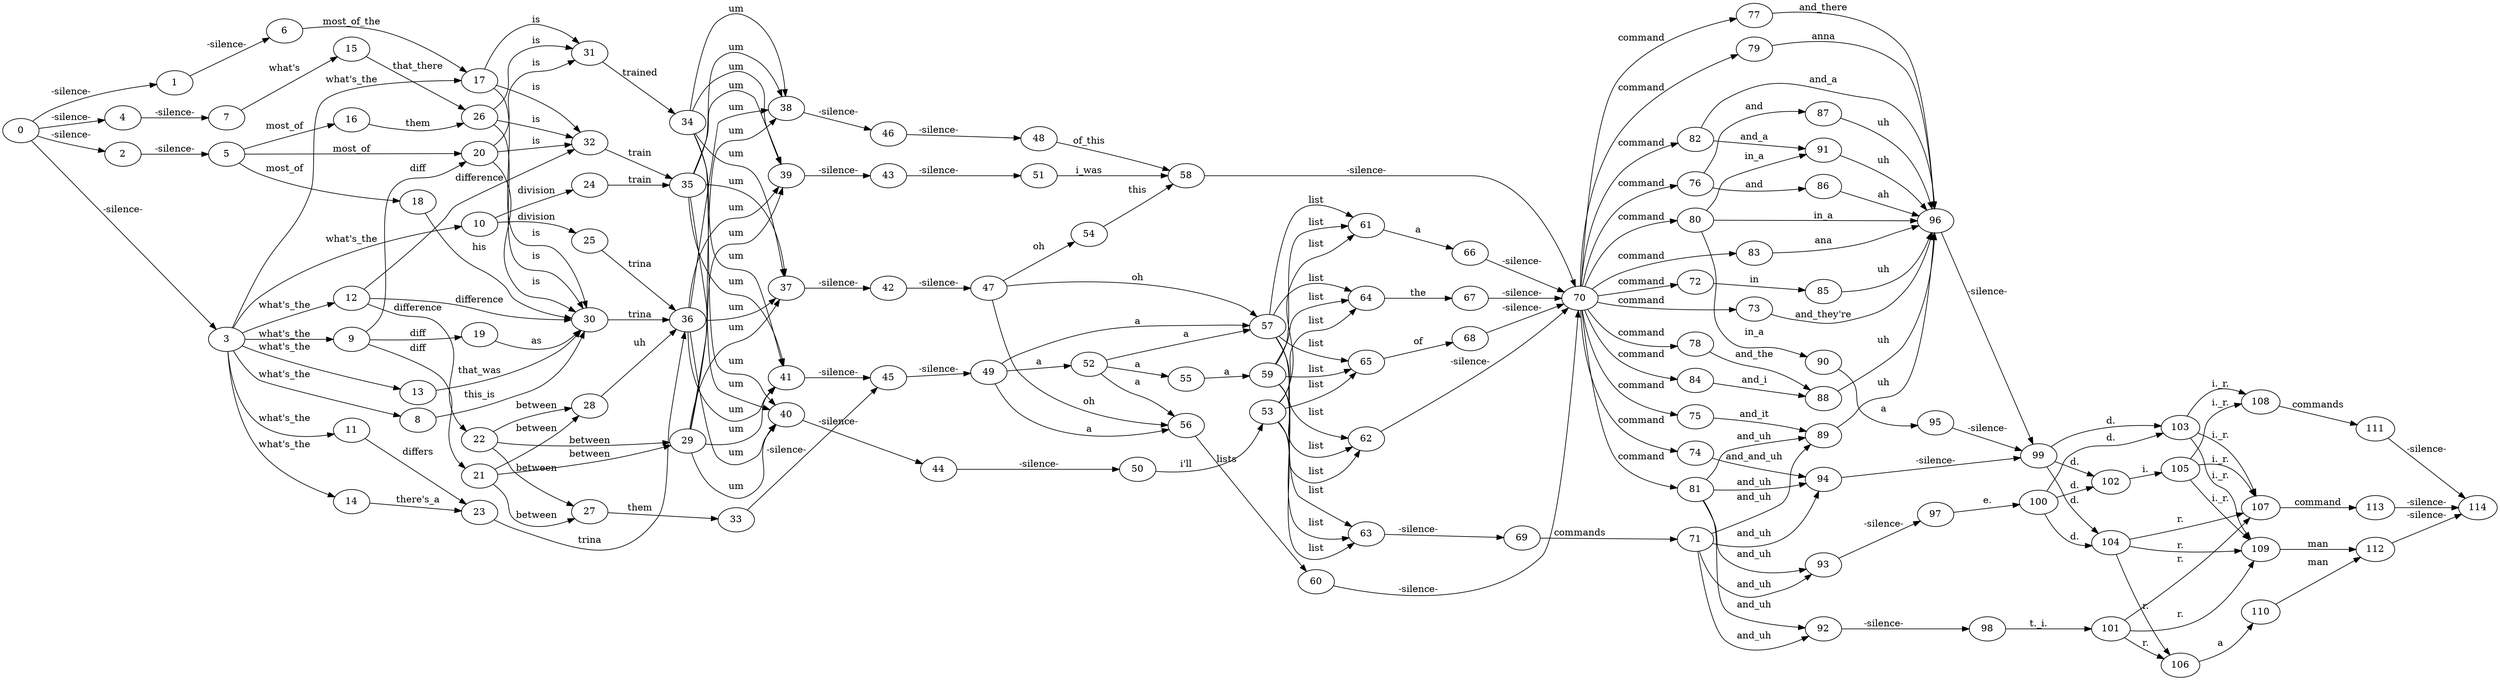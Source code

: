 digraph g {
    rankdir="LR"
0 -> 1  [label = "-silence-"]
0 -> 2  [label = "-silence-"]
0 -> 3  [label = "-silence-"]
0 -> 4  [label = "-silence-"]
1 -> 6  [label = "-silence-"]
2 -> 5  [label = "-silence-"]
3 -> 8  [label = "what's_the"]
3 -> 9  [label = "what's_the"]
3 -> 10  [label = "what's_the"]
3 -> 11  [label = "what's_the"]
3 -> 12  [label = "what's_the"]
3 -> 13  [label = "what's_the"]
3 -> 14  [label = "what's_the"]
3 -> 17  [label = "what's_the"]
4 -> 7  [label = "-silence-"]
5 -> 16  [label = "most_of"]
5 -> 18  [label = "most_of"]
5 -> 20  [label = "most_of"]
6 -> 17  [label = "most_of_the"]
7 -> 15  [label = "what's"]
8 -> 30  [label = "this_is"]
9 -> 19  [label = "diff"]
9 -> 20  [label = "diff"]
9 -> 21  [label = "diff"]
10 -> 24  [label = "division"]
10 -> 25  [label = "division"]
11 -> 23  [label = "differs"]
12 -> 22  [label = "difference"]
12 -> 30  [label = "difference"]
12 -> 32  [label = "difference"]
13 -> 30  [label = "that_was"]
14 -> 23  [label = "there's_a"]
15 -> 26  [label = "that_there"]
16 -> 26  [label = "them"]
17 -> 30  [label = "is"]
17 -> 31  [label = "is"]
17 -> 32  [label = "is"]
18 -> 30  [label = "his"]
19 -> 30  [label = "as"]
20 -> 30  [label = "is"]
20 -> 31  [label = "is"]
20 -> 32  [label = "is"]
21 -> 27  [label = "between"]
21 -> 28  [label = "between"]
21 -> 29  [label = "between"]
22 -> 27  [label = "between"]
22 -> 28  [label = "between"]
22 -> 29  [label = "between"]
23 -> 36  [label = "trina"]
24 -> 35  [label = "train"]
25 -> 36  [label = "trina"]
26 -> 30  [label = "is"]
26 -> 31  [label = "is"]
26 -> 32  [label = "is"]
27 -> 33  [label = "them"]
28 -> 36  [label = "uh"]
29 -> 37  [label = "um"]
29 -> 38  [label = "um"]
29 -> 39  [label = "um"]
29 -> 40  [label = "um"]
29 -> 41  [label = "um"]
30 -> 36  [label = "trina"]
31 -> 34  [label = "trained"]
32 -> 35  [label = "train"]
33 -> 45  [label = "-silence-"]
34 -> 37  [label = "um"]
34 -> 38  [label = "um"]
34 -> 39  [label = "um"]
34 -> 40  [label = "um"]
34 -> 41  [label = "um"]
35 -> 37  [label = "um"]
35 -> 38  [label = "um"]
35 -> 39  [label = "um"]
35 -> 40  [label = "um"]
35 -> 41  [label = "um"]
36 -> 37  [label = "um"]
36 -> 38  [label = "um"]
36 -> 39  [label = "um"]
36 -> 40  [label = "um"]
36 -> 41  [label = "um"]
37 -> 42  [label = "-silence-"]
38 -> 46  [label = "-silence-"]
39 -> 43  [label = "-silence-"]
40 -> 44  [label = "-silence-"]
41 -> 45  [label = "-silence-"]
42 -> 47  [label = "-silence-"]
43 -> 51  [label = "-silence-"]
44 -> 50  [label = "-silence-"]
45 -> 49  [label = "-silence-"]
46 -> 48  [label = "-silence-"]
47 -> 54  [label = "oh"]
47 -> 56  [label = "oh"]
47 -> 57  [label = "oh"]
48 -> 58  [label = "of_this"]
49 -> 52  [label = "a"]
49 -> 56  [label = "a"]
49 -> 57  [label = "a"]
50 -> 53  [label = "i'll"]
51 -> 58  [label = "i_was"]
52 -> 55  [label = "a"]
52 -> 56  [label = "a"]
52 -> 57  [label = "a"]
53 -> 61  [label = "list"]
53 -> 62  [label = "list"]
53 -> 63  [label = "list"]
53 -> 64  [label = "list"]
53 -> 65  [label = "list"]
54 -> 58  [label = "this"]
55 -> 59  [label = "a"]
56 -> 60  [label = "lists"]
57 -> 61  [label = "list"]
57 -> 62  [label = "list"]
57 -> 63  [label = "list"]
57 -> 64  [label = "list"]
57 -> 65  [label = "list"]
58 -> 70  [label = "-silence-"]
59 -> 61  [label = "list"]
59 -> 62  [label = "list"]
59 -> 63  [label = "list"]
59 -> 64  [label = "list"]
59 -> 65  [label = "list"]
60 -> 70  [label = "-silence-"]
61 -> 66  [label = "a"]
62 -> 70  [label = "-silence-"]
63 -> 69  [label = "-silence-"]
64 -> 67  [label = "the"]
65 -> 68  [label = "of"]
66 -> 70  [label = "-silence-"]
67 -> 70  [label = "-silence-"]
68 -> 70  [label = "-silence-"]
69 -> 71  [label = "commands"]
70 -> 72  [label = "command"]
70 -> 73  [label = "command"]
70 -> 74  [label = "command"]
70 -> 75  [label = "command"]
70 -> 76  [label = "command"]
70 -> 77  [label = "command"]
70 -> 78  [label = "command"]
70 -> 79  [label = "command"]
70 -> 80  [label = "command"]
70 -> 81  [label = "command"]
70 -> 82  [label = "command"]
70 -> 83  [label = "command"]
70 -> 84  [label = "command"]
71 -> 89  [label = "and_uh"]
71 -> 92  [label = "and_uh"]
71 -> 93  [label = "and_uh"]
71 -> 94  [label = "and_uh"]
72 -> 85  [label = "in"]
73 -> 96  [label = "and_they're"]
74 -> 94  [label = "and_and_uh"]
75 -> 89  [label = "and_it"]
76 -> 86  [label = "and"]
76 -> 87  [label = "and"]
77 -> 96  [label = "and_there"]
78 -> 88  [label = "and_the"]
79 -> 96  [label = "anna"]
80 -> 90  [label = "in_a"]
80 -> 91  [label = "in_a"]
80 -> 96  [label = "in_a"]
81 -> 89  [label = "and_uh"]
81 -> 92  [label = "and_uh"]
81 -> 93  [label = "and_uh"]
81 -> 94  [label = "and_uh"]
82 -> 91  [label = "and_a"]
82 -> 96  [label = "and_a"]
83 -> 96  [label = "ana"]
84 -> 88  [label = "and_i"]
85 -> 96  [label = "uh"]
86 -> 96  [label = "ah"]
87 -> 96  [label = "uh"]
88 -> 96  [label = "uh"]
89 -> 96  [label = "uh"]
90 -> 95  [label = "a"]
91 -> 96  [label = "uh"]
92 -> 98  [label = "-silence-"]
93 -> 97  [label = "-silence-"]
94 -> 99  [label = "-silence-"]
95 -> 99  [label = "-silence-"]
96 -> 99  [label = "-silence-"]
97 -> 100  [label = "e."]
98 -> 101  [label = "t._i."]
99 -> 102  [label = "d."]
99 -> 103  [label = "d."]
99 -> 104  [label = "d."]
100 -> 102  [label = "d."]
100 -> 103  [label = "d."]
100 -> 104  [label = "d."]
101 -> 106  [label = "r."]
101 -> 107  [label = "r."]
101 -> 109  [label = "r."]
102 -> 105  [label = "i."]
103 -> 107  [label = "i._r."]
103 -> 108  [label = "i._r."]
103 -> 109  [label = "i._r."]
104 -> 106  [label = "r."]
104 -> 107  [label = "r."]
104 -> 109  [label = "r."]
105 -> 107  [label = "i._r."]
105 -> 108  [label = "i._r."]
105 -> 109  [label = "i._r."]
106 -> 110  [label = "a"]
107 -> 113  [label = "command"]
108 -> 111  [label = "commands"]
109 -> 112  [label = "man"]
110 -> 112  [label = "man"]
111 -> 114  [label = "-silence-"]
112 -> 114  [label = "-silence-"]
113 -> 114  [label = "-silence-"]
}